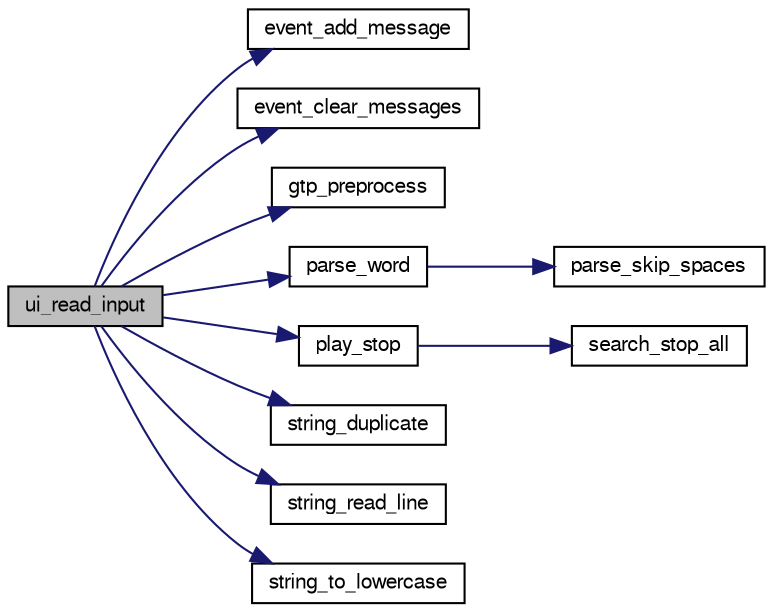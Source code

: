 digraph "ui_read_input"
{
 // LATEX_PDF_SIZE
  bgcolor="transparent";
  edge [fontname="FreeSans",fontsize="10",labelfontname="FreeSans",labelfontsize="10"];
  node [fontname="FreeSans",fontsize="10",shape=record];
  rankdir="LR";
  Node1 [label="ui_read_input",height=0.2,width=0.4,color="black", fillcolor="grey75", style="filled", fontcolor="black",tooltip="Get an event."];
  Node1 -> Node2 [color="midnightblue",fontsize="10",style="solid",fontname="FreeSans"];
  Node2 [label="event_add_message",height=0.2,width=0.4,color="black",URL="$event_8c.html#aefbd9acd1c18b8cd8c34acecb21754fa",tooltip="Add a new message at the bottom of the list."];
  Node1 -> Node3 [color="midnightblue",fontsize="10",style="solid",fontname="FreeSans"];
  Node3 [label="event_clear_messages",height=0.2,width=0.4,color="black",URL="$event_8c.html#a0e2fbb5495bf31df04d1eaa75034d891",tooltip="Remove all unprocessed messages."];
  Node1 -> Node4 [color="midnightblue",fontsize="10",style="solid",fontname="FreeSans"];
  Node4 [label="gtp_preprocess",height=0.2,width=0.4,color="black",URL="$ui_8c.html#a565bc81f06ac1443e9d46d1b3e63c3bd",tooltip=" "];
  Node1 -> Node5 [color="midnightblue",fontsize="10",style="solid",fontname="FreeSans"];
  Node5 [label="parse_word",height=0.2,width=0.4,color="black",URL="$util_8c.html#a37223454580e3fd41f4bddb3c3970da5",tooltip="Parse a word."];
  Node5 -> Node6 [color="midnightblue",fontsize="10",style="solid",fontname="FreeSans"];
  Node6 [label="parse_skip_spaces",height=0.2,width=0.4,color="black",URL="$util_8c.html#a35508e8fcec689d875231b2f93fbe4a5",tooltip="Skip spaces."];
  Node1 -> Node7 [color="midnightblue",fontsize="10",style="solid",fontname="FreeSans"];
  Node7 [label="play_stop",height=0.2,width=0.4,color="black",URL="$play_8c.html#af582136475ec5b08a9ebd304a3056ae0",tooltip="Stop thinking."];
  Node7 -> Node8 [color="midnightblue",fontsize="10",style="solid",fontname="FreeSans"];
  Node8 [label="search_stop_all",height=0.2,width=0.4,color="black",URL="$search_8c.html#ad775910af78c46412b5ee4b8bc887b67",tooltip="Stop the search."];
  Node1 -> Node9 [color="midnightblue",fontsize="10",style="solid",fontname="FreeSans"];
  Node9 [label="string_duplicate",height=0.2,width=0.4,color="black",URL="$util_8c.html#ac3369230f66963a04a0e62b04685ae3c",tooltip="Duplicate a string."];
  Node1 -> Node10 [color="midnightblue",fontsize="10",style="solid",fontname="FreeSans"];
  Node10 [label="string_read_line",height=0.2,width=0.4,color="black",URL="$util_8c.html#a69d6b32355eb8f18ae34c14eadfe7e9e",tooltip="Read a line."];
  Node1 -> Node11 [color="midnightblue",fontsize="10",style="solid",fontname="FreeSans"];
  Node11 [label="string_to_lowercase",height=0.2,width=0.4,color="black",URL="$util_8c.html#a63f0d8023994d5b47de94f80738870e8",tooltip="Change all char of a string to lowercase."];
}
